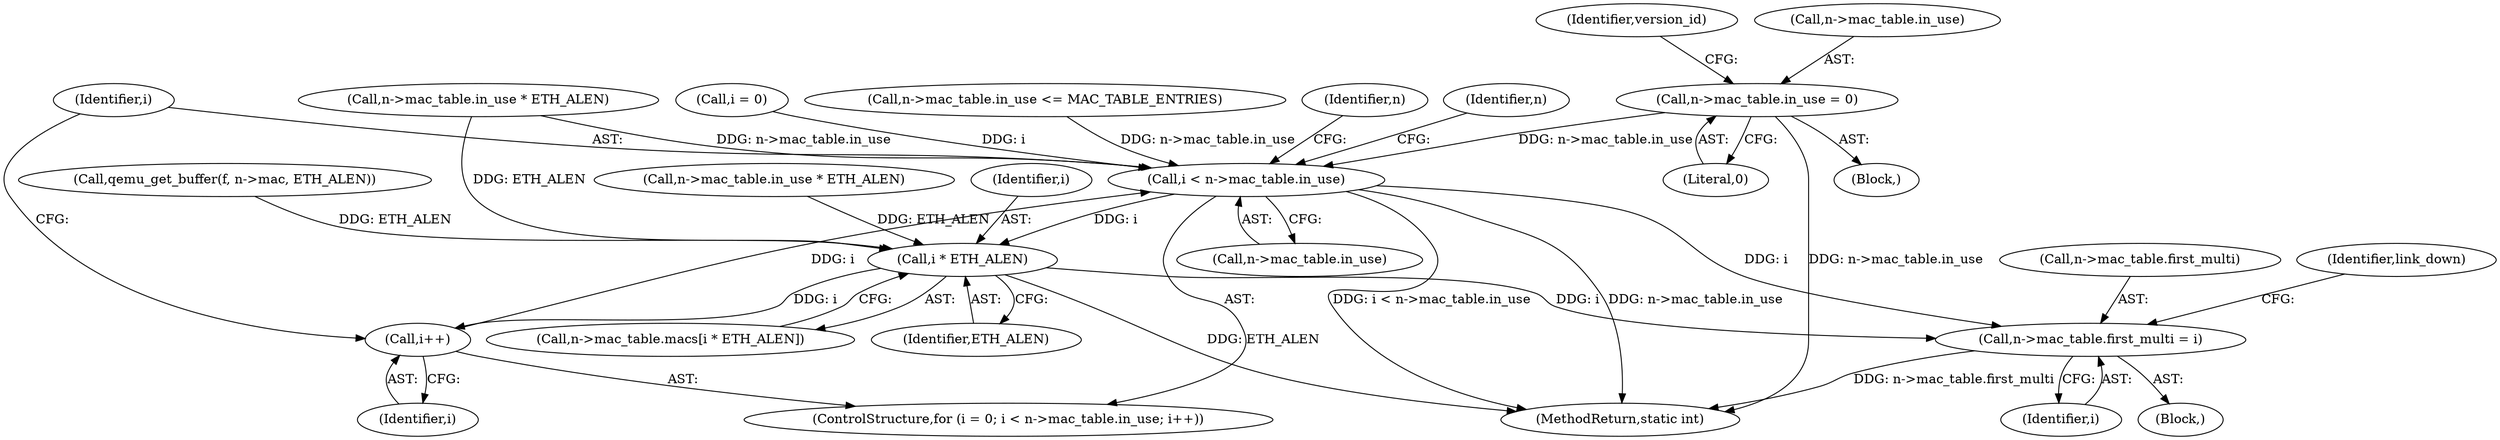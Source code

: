 digraph "0_qemu_eea750a5623ddac7a61982eec8f1c93481857578@pointer" {
"1000285" [label="(Call,n->mac_table.in_use = 0)"];
"1000478" [label="(Call,i < n->mac_table.in_use)"];
"1000496" [label="(Call,i * ETH_ALEN)"];
"1000485" [label="(Call,i++)"];
"1000502" [label="(Call,n->mac_table.first_multi = i)"];
"1000285" [label="(Call,n->mac_table.in_use = 0)"];
"1000497" [label="(Identifier,i)"];
"1000250" [label="(Block,)"];
"1000503" [label="(Call,n->mac_table.first_multi)"];
"1000486" [label="(Identifier,i)"];
"1000490" [label="(Call,n->mac_table.macs[i * ETH_ALEN])"];
"1000475" [label="(Call,i = 0)"];
"1000221" [label="(Call,n->mac_table.in_use <= MAC_TABLE_ENTRIES)"];
"1000294" [label="(Identifier,version_id)"];
"1000291" [label="(Literal,0)"];
"1000478" [label="(Call,i < n->mac_table.in_use)"];
"1000496" [label="(Call,i * ETH_ALEN)"];
"1000498" [label="(Identifier,ETH_ALEN)"];
"1000502" [label="(Call,n->mac_table.first_multi = i)"];
"1000141" [label="(Call,qemu_get_buffer(f, n->mac, ETH_ALEN))"];
"1000505" [label="(Identifier,n)"];
"1000485" [label="(Call,i++)"];
"1000286" [label="(Call,n->mac_table.in_use)"];
"1000474" [label="(ControlStructure,for (i = 0; i < n->mac_table.in_use; i++))"];
"1000480" [label="(Call,n->mac_table.in_use)"];
"1000479" [label="(Identifier,i)"];
"1000508" [label="(Identifier,i)"];
"1000107" [label="(Block,)"];
"1000541" [label="(MethodReturn,static int)"];
"1000493" [label="(Identifier,n)"];
"1000263" [label="(Call,n->mac_table.in_use * ETH_ALEN)"];
"1000510" [label="(Identifier,link_down)"];
"1000236" [label="(Call,n->mac_table.in_use * ETH_ALEN)"];
"1000285" -> "1000250"  [label="AST: "];
"1000285" -> "1000291"  [label="CFG: "];
"1000286" -> "1000285"  [label="AST: "];
"1000291" -> "1000285"  [label="AST: "];
"1000294" -> "1000285"  [label="CFG: "];
"1000285" -> "1000541"  [label="DDG: n->mac_table.in_use"];
"1000285" -> "1000478"  [label="DDG: n->mac_table.in_use"];
"1000478" -> "1000474"  [label="AST: "];
"1000478" -> "1000480"  [label="CFG: "];
"1000479" -> "1000478"  [label="AST: "];
"1000480" -> "1000478"  [label="AST: "];
"1000493" -> "1000478"  [label="CFG: "];
"1000505" -> "1000478"  [label="CFG: "];
"1000478" -> "1000541"  [label="DDG: n->mac_table.in_use"];
"1000478" -> "1000541"  [label="DDG: i < n->mac_table.in_use"];
"1000485" -> "1000478"  [label="DDG: i"];
"1000475" -> "1000478"  [label="DDG: i"];
"1000236" -> "1000478"  [label="DDG: n->mac_table.in_use"];
"1000221" -> "1000478"  [label="DDG: n->mac_table.in_use"];
"1000478" -> "1000496"  [label="DDG: i"];
"1000478" -> "1000502"  [label="DDG: i"];
"1000496" -> "1000490"  [label="AST: "];
"1000496" -> "1000498"  [label="CFG: "];
"1000497" -> "1000496"  [label="AST: "];
"1000498" -> "1000496"  [label="AST: "];
"1000490" -> "1000496"  [label="CFG: "];
"1000496" -> "1000541"  [label="DDG: ETH_ALEN"];
"1000496" -> "1000485"  [label="DDG: i"];
"1000263" -> "1000496"  [label="DDG: ETH_ALEN"];
"1000236" -> "1000496"  [label="DDG: ETH_ALEN"];
"1000141" -> "1000496"  [label="DDG: ETH_ALEN"];
"1000496" -> "1000502"  [label="DDG: i"];
"1000485" -> "1000474"  [label="AST: "];
"1000485" -> "1000486"  [label="CFG: "];
"1000486" -> "1000485"  [label="AST: "];
"1000479" -> "1000485"  [label="CFG: "];
"1000502" -> "1000107"  [label="AST: "];
"1000502" -> "1000508"  [label="CFG: "];
"1000503" -> "1000502"  [label="AST: "];
"1000508" -> "1000502"  [label="AST: "];
"1000510" -> "1000502"  [label="CFG: "];
"1000502" -> "1000541"  [label="DDG: n->mac_table.first_multi"];
}
